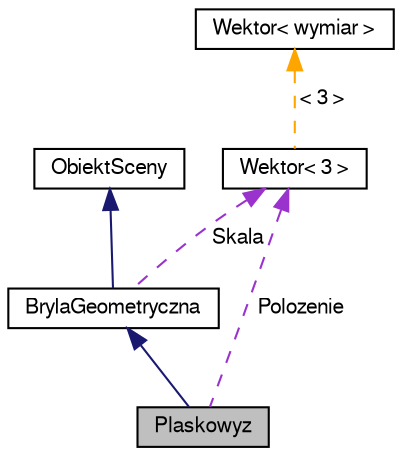 digraph "Plaskowyz"
{
 // LATEX_PDF_SIZE
  edge [fontname="FreeSans",fontsize="10",labelfontname="FreeSans",labelfontsize="10"];
  node [fontname="FreeSans",fontsize="10",shape=record];
  Node1 [label="Plaskowyz",height=0.2,width=0.4,color="black", fillcolor="grey75", style="filled", fontcolor="black",tooltip="modeluje pojecie Plaskowyzu"];
  Node2 -> Node1 [dir="back",color="midnightblue",fontsize="10",style="solid",fontname="FreeSans"];
  Node2 [label="BrylaGeometryczna",height=0.2,width=0.4,color="black", fillcolor="white", style="filled",URL="$a00117.html",tooltip="modeluje pojecie Bryly geometrycznej"];
  Node3 -> Node2 [dir="back",color="midnightblue",fontsize="10",style="solid",fontname="FreeSans"];
  Node3 [label="ObiektSceny",height=0.2,width=0.4,color="black", fillcolor="white", style="filled",URL="$a00141.html",tooltip="modeluje pojecie Obiektu Sceny"];
  Node4 -> Node2 [dir="back",color="darkorchid3",fontsize="10",style="dashed",label=" Skala" ,fontname="FreeSans"];
  Node4 [label="Wektor\< 3 \>",height=0.2,width=0.4,color="black", fillcolor="white", style="filled",URL="$a00157.html",tooltip=" "];
  Node5 -> Node4 [dir="back",color="orange",fontsize="10",style="dashed",label=" \< 3 \>" ,fontname="FreeSans"];
  Node5 [label="Wektor\< wymiar \>",height=0.2,width=0.4,color="black", fillcolor="white", style="filled",URL="$a00157.html",tooltip="modeluje pojecie Wektora o dowolnym rozmiarze"];
  Node4 -> Node1 [dir="back",color="darkorchid3",fontsize="10",style="dashed",label=" Polozenie" ,fontname="FreeSans"];
}
